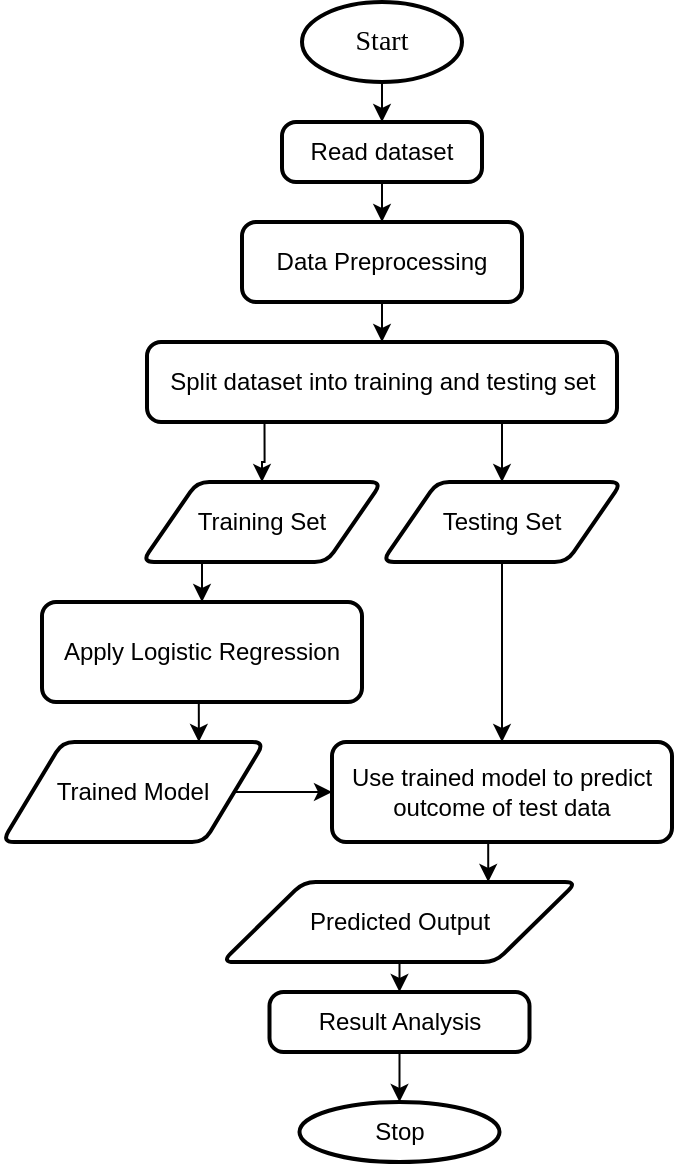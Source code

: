 <mxfile version="12.4.2" type="device" pages="1"><diagram id="ZtRz0tfqSUD0kz0MeuYI" name="Page-1"><mxGraphModel dx="868" dy="443" grid="1" gridSize="10" guides="1" tooltips="1" connect="1" arrows="1" fold="1" page="1" pageScale="1" pageWidth="850" pageHeight="1100" math="0" shadow="0"><root><mxCell id="0"/><mxCell id="1" parent="0"/><mxCell id="hYVcll6Rvxtj42Xu19Bj-8" style="edgeStyle=orthogonalEdgeStyle;rounded=0;orthogonalLoop=1;jettySize=auto;html=1;exitX=0.5;exitY=1;exitDx=0;exitDy=0;exitPerimeter=0;entryX=0.5;entryY=0;entryDx=0;entryDy=0;" parent="1" source="hYVcll6Rvxtj42Xu19Bj-1" target="hYVcll6Rvxtj42Xu19Bj-2" edge="1"><mxGeometry relative="1" as="geometry"/></mxCell><mxCell id="hYVcll6Rvxtj42Xu19Bj-1" value="&lt;p&gt;&lt;font face=&quot;Times New Roman&quot; style=&quot;font-size: 14px&quot;&gt;Start&lt;/font&gt;&lt;/p&gt;" style="strokeWidth=2;html=1;shape=mxgraph.flowchart.start_1;whiteSpace=wrap;" parent="1" vertex="1"><mxGeometry x="310" y="40" width="80" height="40" as="geometry"/></mxCell><mxCell id="hYVcll6Rvxtj42Xu19Bj-25" style="edgeStyle=orthogonalEdgeStyle;rounded=0;orthogonalLoop=1;jettySize=auto;html=1;exitX=0.5;exitY=1;exitDx=0;exitDy=0;entryX=0.5;entryY=0;entryDx=0;entryDy=0;" parent="1" source="hYVcll6Rvxtj42Xu19Bj-2" target="hYVcll6Rvxtj42Xu19Bj-9" edge="1"><mxGeometry relative="1" as="geometry"/></mxCell><mxCell id="hYVcll6Rvxtj42Xu19Bj-2" value="Read dataset" style="rounded=1;whiteSpace=wrap;html=1;absoluteArcSize=1;arcSize=14;strokeWidth=2;" parent="1" vertex="1"><mxGeometry x="300" y="100" width="100" height="30" as="geometry"/></mxCell><mxCell id="hYVcll6Rvxtj42Xu19Bj-26" style="edgeStyle=orthogonalEdgeStyle;rounded=0;orthogonalLoop=1;jettySize=auto;html=1;exitX=0.5;exitY=1;exitDx=0;exitDy=0;" parent="1" source="hYVcll6Rvxtj42Xu19Bj-9" target="hYVcll6Rvxtj42Xu19Bj-11" edge="1"><mxGeometry relative="1" as="geometry"/></mxCell><mxCell id="hYVcll6Rvxtj42Xu19Bj-9" value="Data Preprocessing" style="rounded=1;whiteSpace=wrap;html=1;absoluteArcSize=1;arcSize=14;strokeWidth=2;" parent="1" vertex="1"><mxGeometry x="280" y="150" width="140" height="40" as="geometry"/></mxCell><mxCell id="hYVcll6Rvxtj42Xu19Bj-30" style="edgeStyle=orthogonalEdgeStyle;rounded=0;orthogonalLoop=1;jettySize=auto;html=1;exitX=0.25;exitY=1;exitDx=0;exitDy=0;" parent="1" source="hYVcll6Rvxtj42Xu19Bj-11" target="hYVcll6Rvxtj42Xu19Bj-13" edge="1"><mxGeometry relative="1" as="geometry"/></mxCell><mxCell id="hYVcll6Rvxtj42Xu19Bj-46" style="edgeStyle=orthogonalEdgeStyle;rounded=0;orthogonalLoop=1;jettySize=auto;html=1;exitX=0.75;exitY=1;exitDx=0;exitDy=0;entryX=0.5;entryY=0;entryDx=0;entryDy=0;" parent="1" source="hYVcll6Rvxtj42Xu19Bj-11" target="hYVcll6Rvxtj42Xu19Bj-14" edge="1"><mxGeometry relative="1" as="geometry"/></mxCell><mxCell id="hYVcll6Rvxtj42Xu19Bj-11" value="Split dataset into training and testing set" style="rounded=1;whiteSpace=wrap;html=1;absoluteArcSize=1;arcSize=14;strokeWidth=2;" parent="1" vertex="1"><mxGeometry x="232.5" y="210" width="235" height="40" as="geometry"/></mxCell><mxCell id="hYVcll6Rvxtj42Xu19Bj-32" style="edgeStyle=orthogonalEdgeStyle;rounded=0;orthogonalLoop=1;jettySize=auto;html=1;exitX=0.25;exitY=1;exitDx=0;exitDy=0;entryX=0.5;entryY=0;entryDx=0;entryDy=0;" parent="1" source="hYVcll6Rvxtj42Xu19Bj-13" target="hYVcll6Rvxtj42Xu19Bj-15" edge="1"><mxGeometry relative="1" as="geometry"/></mxCell><mxCell id="hYVcll6Rvxtj42Xu19Bj-13" value="Training Set" style="shape=parallelogram;html=1;strokeWidth=2;perimeter=parallelogramPerimeter;whiteSpace=wrap;rounded=1;arcSize=12;size=0.23;" parent="1" vertex="1"><mxGeometry x="230" y="280" width="120" height="40" as="geometry"/></mxCell><mxCell id="hYVcll6Rvxtj42Xu19Bj-34" style="edgeStyle=orthogonalEdgeStyle;rounded=0;orthogonalLoop=1;jettySize=auto;html=1;exitX=0.5;exitY=1;exitDx=0;exitDy=0;entryX=0.5;entryY=0;entryDx=0;entryDy=0;" parent="1" source="hYVcll6Rvxtj42Xu19Bj-14" target="hYVcll6Rvxtj42Xu19Bj-20" edge="1"><mxGeometry relative="1" as="geometry"><mxPoint x="418" y="390" as="targetPoint"/></mxGeometry></mxCell><mxCell id="hYVcll6Rvxtj42Xu19Bj-14" value="Testing Set" style="shape=parallelogram;html=1;strokeWidth=2;perimeter=parallelogramPerimeter;whiteSpace=wrap;rounded=1;arcSize=12;size=0.23;" parent="1" vertex="1"><mxGeometry x="350" y="280" width="120" height="40" as="geometry"/></mxCell><mxCell id="hYVcll6Rvxtj42Xu19Bj-33" style="edgeStyle=orthogonalEdgeStyle;rounded=0;orthogonalLoop=1;jettySize=auto;html=1;exitX=0.5;exitY=1;exitDx=0;exitDy=0;entryX=0.75;entryY=0;entryDx=0;entryDy=0;" parent="1" source="hYVcll6Rvxtj42Xu19Bj-15" target="hYVcll6Rvxtj42Xu19Bj-16" edge="1"><mxGeometry relative="1" as="geometry"/></mxCell><mxCell id="hYVcll6Rvxtj42Xu19Bj-15" value="Apply Logistic Regression" style="rounded=1;whiteSpace=wrap;html=1;absoluteArcSize=1;arcSize=14;strokeWidth=2;" parent="1" vertex="1"><mxGeometry x="180" y="340" width="160" height="50" as="geometry"/></mxCell><mxCell id="hYVcll6Rvxtj42Xu19Bj-38" style="edgeStyle=orthogonalEdgeStyle;rounded=0;orthogonalLoop=1;jettySize=auto;html=1;exitX=1;exitY=0.5;exitDx=0;exitDy=0;entryX=0;entryY=0.5;entryDx=0;entryDy=0;" parent="1" source="hYVcll6Rvxtj42Xu19Bj-16" target="hYVcll6Rvxtj42Xu19Bj-20" edge="1"><mxGeometry relative="1" as="geometry"/></mxCell><mxCell id="hYVcll6Rvxtj42Xu19Bj-16" value="Trained Model" style="shape=parallelogram;html=1;strokeWidth=2;perimeter=parallelogramPerimeter;whiteSpace=wrap;rounded=1;arcSize=12;size=0.23;" parent="1" vertex="1"><mxGeometry x="160" y="410" width="131.25" height="50" as="geometry"/></mxCell><mxCell id="hYVcll6Rvxtj42Xu19Bj-40" style="edgeStyle=orthogonalEdgeStyle;rounded=0;orthogonalLoop=1;jettySize=auto;html=1;exitX=0.5;exitY=1;exitDx=0;exitDy=0;entryX=0.75;entryY=0;entryDx=0;entryDy=0;" parent="1" source="hYVcll6Rvxtj42Xu19Bj-20" target="hYVcll6Rvxtj42Xu19Bj-21" edge="1"><mxGeometry relative="1" as="geometry"/></mxCell><mxCell id="hYVcll6Rvxtj42Xu19Bj-20" value="Use trained model to predict outcome of test data" style="rounded=1;whiteSpace=wrap;html=1;absoluteArcSize=1;arcSize=14;strokeWidth=2;" parent="1" vertex="1"><mxGeometry x="325" y="410" width="170" height="50" as="geometry"/></mxCell><mxCell id="hYVcll6Rvxtj42Xu19Bj-42" style="edgeStyle=orthogonalEdgeStyle;rounded=0;orthogonalLoop=1;jettySize=auto;html=1;exitX=0.5;exitY=1;exitDx=0;exitDy=0;entryX=0.5;entryY=0;entryDx=0;entryDy=0;" parent="1" source="hYVcll6Rvxtj42Xu19Bj-21" target="hYVcll6Rvxtj42Xu19Bj-22" edge="1"><mxGeometry relative="1" as="geometry"/></mxCell><mxCell id="hYVcll6Rvxtj42Xu19Bj-21" value="Predicted Output" style="shape=parallelogram;html=1;strokeWidth=2;perimeter=parallelogramPerimeter;whiteSpace=wrap;rounded=1;arcSize=12;size=0.23;" parent="1" vertex="1"><mxGeometry x="270" y="480" width="177.5" height="40" as="geometry"/></mxCell><mxCell id="RYqZUyi40tG6mLAyi_6a-2" style="edgeStyle=orthogonalEdgeStyle;rounded=0;orthogonalLoop=1;jettySize=auto;html=1;exitX=0.5;exitY=1;exitDx=0;exitDy=0;entryX=0.5;entryY=0;entryDx=0;entryDy=0;entryPerimeter=0;" edge="1" parent="1" source="hYVcll6Rvxtj42Xu19Bj-22" target="hYVcll6Rvxtj42Xu19Bj-24"><mxGeometry relative="1" as="geometry"/></mxCell><mxCell id="hYVcll6Rvxtj42Xu19Bj-22" value="Result Analysis" style="rounded=1;whiteSpace=wrap;html=1;absoluteArcSize=1;arcSize=14;strokeWidth=2;" parent="1" vertex="1"><mxGeometry x="293.75" y="535" width="130" height="30" as="geometry"/></mxCell><mxCell id="hYVcll6Rvxtj42Xu19Bj-24" value="Stop" style="strokeWidth=2;html=1;shape=mxgraph.flowchart.start_1;whiteSpace=wrap;" parent="1" vertex="1"><mxGeometry x="308.75" y="590" width="100" height="30" as="geometry"/></mxCell></root></mxGraphModel></diagram></mxfile>